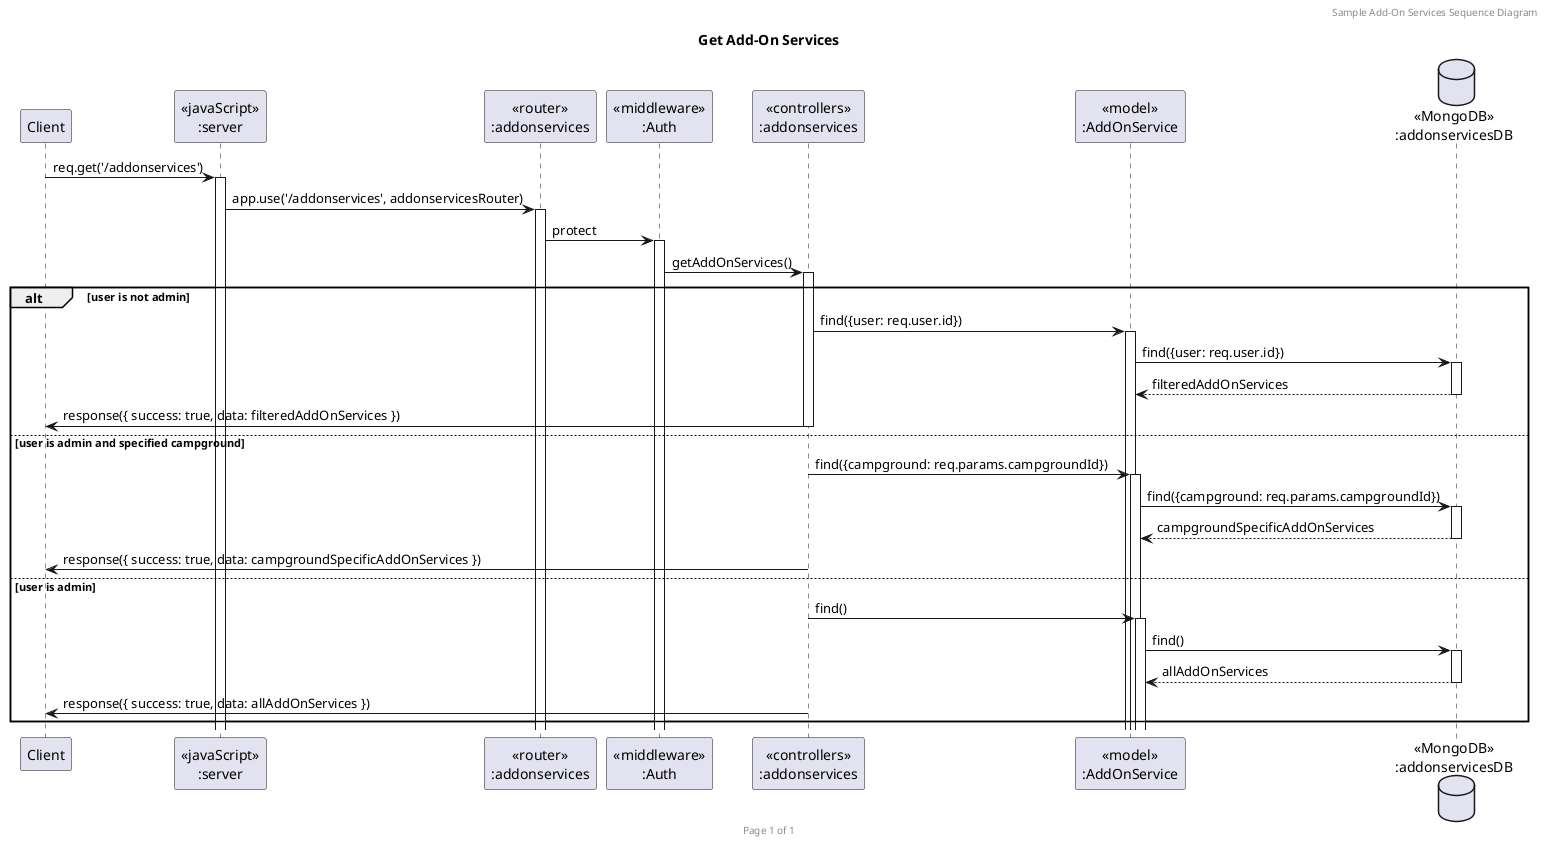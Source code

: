 @startuml Get Add-On Services

header Sample Add-On Services Sequence Diagram
footer Page %page% of %lastpage%
title "Get Add-On Services"

participant "Client" as client
participant "<<javaScript>>\n:server" as server
participant "<<router>>\n:addonservices" as routerAddOnServices
participant "<<middleware>>\n:Auth" as AuthMiddleware
participant "<<controllers>>\n:addonservices" as controllersAddOnServices
participant "<<model>>\n:AddOnService" as modelAddOnService
database "<<MongoDB>>\n:addonservicesDB" as AddOnServicesDatabase

client->server ++: req.get('/addonservices')
server->routerAddOnServices ++: app.use('/addonservices', addonservicesRouter)
routerAddOnServices -> AuthMiddleware ++: protect
AuthMiddleware -> controllersAddOnServices ++: getAddOnServices()

alt user is not admin
    controllersAddOnServices -> modelAddOnService ++: find({user: req.user.id})
    modelAddOnService -> AddOnServicesDatabase ++: find({user: req.user.id})
    AddOnServicesDatabase --> modelAddOnService --: filteredAddOnServices
    controllersAddOnServices->client --: response({ success: true, data: filteredAddOnServices })
else user is admin and specified campground
    controllersAddOnServices -> modelAddOnService ++: find({campground: req.params.campgroundId})
    modelAddOnService -> AddOnServicesDatabase ++: find({campground: req.params.campgroundId})
    AddOnServicesDatabase --> modelAddOnService --: campgroundSpecificAddOnServices
    controllersAddOnServices->client --: response({ success: true, data: campgroundSpecificAddOnServices })
else user is admin
    controllersAddOnServices -> modelAddOnService ++: find()
    modelAddOnService -> AddOnServicesDatabase ++: find()
    AddOnServicesDatabase --> modelAddOnService --: allAddOnServices
    controllersAddOnServices->client --: response({ success: true, data: allAddOnServices })
end

@enduml
